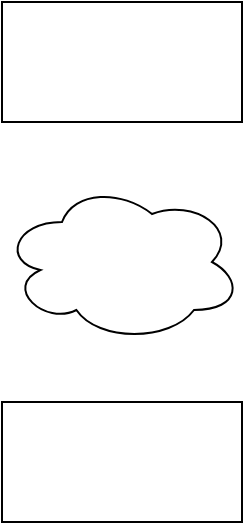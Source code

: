 <mxfile version="21.6.2" type="github">
  <diagram name="第 1 页" id="eGMj6t9l15ji4I0EbBmp">
    <mxGraphModel dx="1434" dy="788" grid="1" gridSize="10" guides="1" tooltips="1" connect="1" arrows="1" fold="1" page="1" pageScale="1" pageWidth="1169" pageHeight="827" math="0" shadow="0">
      <root>
        <mxCell id="0" />
        <mxCell id="1" parent="0" />
        <mxCell id="9GSI1yp2EhBXkPYcorFi-5" value="" style="rounded=0;whiteSpace=wrap;html=1;" parent="1" vertex="1">
          <mxGeometry x="240" y="120" width="120" height="60" as="geometry" />
        </mxCell>
        <mxCell id="9GSI1yp2EhBXkPYcorFi-6" value="" style="rounded=0;whiteSpace=wrap;html=1;" parent="1" vertex="1">
          <mxGeometry x="240" y="320" width="120" height="60" as="geometry" />
        </mxCell>
        <mxCell id="9GSI1yp2EhBXkPYcorFi-8" value="" style="ellipse;shape=cloud;whiteSpace=wrap;html=1;" parent="1" vertex="1">
          <mxGeometry x="240" y="210" width="120" height="80" as="geometry" />
        </mxCell>
      </root>
    </mxGraphModel>
  </diagram>
</mxfile>
